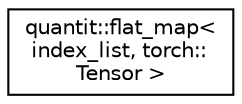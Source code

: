 digraph "Graphical Class Hierarchy"
{
 // LATEX_PDF_SIZE
  edge [fontname="Helvetica",fontsize="10",labelfontname="Helvetica",labelfontsize="10"];
  node [fontname="Helvetica",fontsize="10",shape=record];
  rankdir="LR";
  Node0 [label="quantit::flat_map\<\l index_list, torch::\lTensor \>",height=0.2,width=0.4,color="black", fillcolor="white", style="filled",URL="$classquantit_1_1flat__map.html",tooltip=" "];
}
